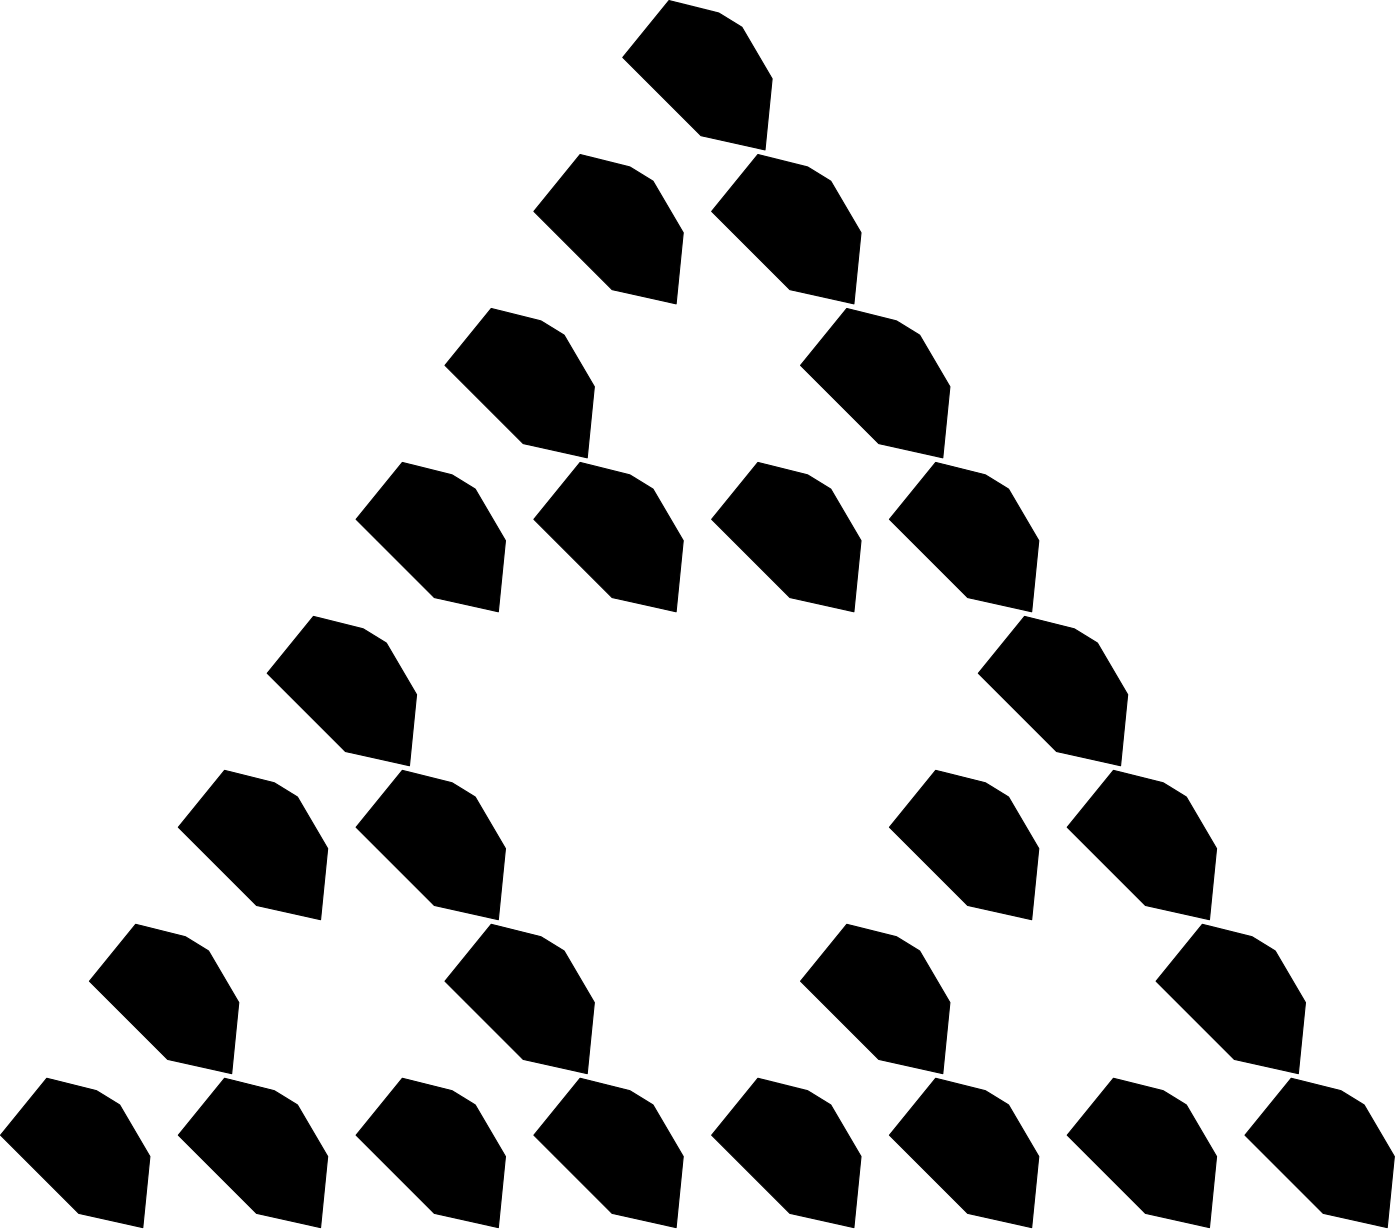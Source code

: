 <?xml version="1.0"?>
<!DOCTYPE ipe SYSTEM "ipe.dtd">
<ipe version="70212" creator="svgtoipe 20240516">
<ipestyle>
<layout paper="526 465" frame="526 465" origin="0 0" crop="no"/>
<opacity name="10%" value="0.10"/>
<opacity name="20%" value="0.20"/>
<opacity name="30%" value="0.30"/>
<opacity name="40%" value="0.40"/>
<opacity name="50%" value="0.50"/>
<opacity name="60%" value="0.60"/>
<opacity name="70%" value="0.70"/>
<opacity name="80%" value="0.80"/>
<opacity name="90%" value="0.90"/>
<pathstyle cap="0" join="0" fillrule="wind"/>
</ipestyle>
<page>
<group matrix="1 0 0 -1 -377 593">
<path stroke="0 0 0" fill="0 0 0" join="1">
664.32 193.821 m
641.28 188.701 l
613.12 160.541 l
629.76 140.061 l
647.68 144.541 l
656 149.661 l
666.88 168.221 l
h
</path>
<path stroke="0 0 0" fill="0 0 0" join="1">
792.32 415.523 m
769.28 410.403 l
741.12 382.243 l
757.76 361.763 l
775.68 366.243 l
784 371.363 l
794.88 389.923 l
h
</path>
<path stroke="0 0 0" fill="0 0 0" join="1">
536.32 415.523 m
513.28 410.403 l
485.12 382.243 l
501.76 361.763 l
519.68 366.243 l
528 371.363 l
538.88 389.923 l
h
</path>
<path stroke="0 0 0" fill="0 0 0" join="1">
728.32 304.672 m
705.28 299.552 l
677.12 271.392 l
693.76 250.912 l
711.68 255.392 l
720 260.512 l
730.88 279.072 l
h
</path>
<path stroke="0 0 0" fill="0 0 0" join="1">
856.32 526.374 m
833.28 521.254 l
805.12 493.094 l
821.76 472.614 l
839.68 477.094 l
848 482.214 l
858.88 500.774 l
h
</path>
<path stroke="0 0 0" fill="0 0 0" join="1">
600.32 526.374 m
577.28 521.254 l
549.12 493.094 l
565.76 472.614 l
583.68 477.094 l
592 482.214 l
602.88 500.774 l
h
</path>
<path stroke="0 0 0" fill="0 0 0" join="1">
600.32 304.672 m
577.28 299.552 l
549.12 271.392 l
565.76 250.912 l
583.68 255.392 l
592 260.512 l
602.88 279.072 l
h
</path>
<path stroke="0 0 0" fill="0 0 0" join="1">
728.32 526.374 m
705.28 521.254 l
677.12 493.094 l
693.76 472.614 l
711.68 477.094 l
720 482.214 l
730.88 500.774 l
h
</path>
<path stroke="0 0 0" fill="0 0 0" join="1">
472.32 526.374 m
449.28 521.254 l
421.12 493.094 l
437.76 472.614 l
455.68 477.094 l
464 482.214 l
474.88 500.774 l
h
</path>
<path stroke="0 0 0" fill="0 0 0" join="1">
696.32 249.246 m
673.28 244.126 l
645.12 215.966 l
661.76 195.486 l
679.68 199.966 l
688 205.086 l
698.88 223.646 l
h
</path>
<path stroke="0 0 0" fill="0 0 0" join="1">
824.32 470.949 m
801.28 465.829 l
773.12 437.669 l
789.76 417.189 l
807.68 421.669 l
816 426.789 l
826.88 445.349 l
h
</path>
<path stroke="0 0 0" fill="0 0 0" join="1">
568.32 470.949 m
545.28 465.829 l
517.12 437.669 l
533.76 417.189 l
551.68 421.669 l
560 426.789 l
570.88 445.349 l
h
</path>
<path stroke="0 0 0" fill="0 0 0" join="1">
760.32 360.097 m
737.28 354.977 l
709.12 326.817 l
725.76 306.337 l
743.68 310.817 l
752 315.937 l
762.88 334.497 l
h
</path>
<path stroke="0 0 0" fill="0 0 0" join="1">
888.32 581.8 m
865.28 576.68 l
837.12 548.52 l
853.76 528.04 l
871.68 532.52 l
880 537.64 l
890.88 556.2 l
h
</path>
<path stroke="0 0 0" fill="0 0 0" join="1">
632.32 581.8 m
609.28 576.68 l
581.12 548.52 l
597.76 528.04 l
615.68 532.52 l
624 537.64 l
634.88 556.2 l
h
</path>
<path stroke="0 0 0" fill="0 0 0" join="1">
632.32 360.097 m
609.28 354.977 l
581.12 326.817 l
597.76 306.337 l
615.68 310.817 l
624 315.937 l
634.88 334.497 l
h
</path>
<path stroke="0 0 0" fill="0 0 0" join="1">
760.32 581.8 m
737.28 576.68 l
709.12 548.52 l
725.76 528.04 l
743.68 532.52 l
752 537.64 l
762.88 556.2 l
h
</path>
<path stroke="0 0 0" fill="0 0 0" join="1">
504.32 581.8 m
481.28 576.68 l
453.12 548.52 l
469.76 528.04 l
487.68 532.52 l
496 537.64 l
506.88 556.2 l
h
</path>
<path stroke="0 0 0" fill="0 0 0" join="1">
632.32 249.246 m
609.28 244.126 l
581.12 215.966 l
597.76 195.486 l
615.68 199.966 l
624 205.086 l
634.88 223.646 l
h
</path>
<path stroke="0 0 0" fill="0 0 0" join="1">
760.32 470.949 m
737.28 465.829 l
709.12 437.669 l
725.76 417.189 l
743.68 421.669 l
752 426.789 l
762.88 445.349 l
h
</path>
<path stroke="0 0 0" fill="0 0 0" join="1">
504.32 470.949 m
481.28 465.829 l
453.12 437.669 l
469.76 417.189 l
487.68 421.669 l
496 426.789 l
506.88 445.349 l
h
</path>
<path stroke="0 0 0" fill="0 0 0" join="1">
696.32 360.097 m
673.28 354.977 l
645.12 326.817 l
661.76 306.337 l
679.68 310.817 l
688 315.937 l
698.88 334.497 l
h
</path>
<path stroke="0 0 0" fill="0 0 0" join="1">
824.32 581.8 m
801.28 576.68 l
773.12 548.52 l
789.76 528.04 l
807.68 532.52 l
816 537.64 l
826.88 556.2 l
h
</path>
<path stroke="0 0 0" fill="0 0 0" join="1">
568.32 581.8 m
545.28 576.68 l
517.12 548.52 l
533.76 528.04 l
551.68 532.52 l
560 537.64 l
570.88 556.2 l
h
</path>
<path stroke="0 0 0" fill="0 0 0" join="1">
568.32 360.097 m
545.28 354.977 l
517.12 326.817 l
533.76 306.337 l
551.68 310.817 l
560 315.937 l
570.88 334.497 l
h
</path>
<path stroke="0 0 0" fill="0 0 0" join="1">
696.32 581.8 m
673.28 576.68 l
645.12 548.52 l
661.76 528.04 l
679.68 532.52 l
688 537.64 l
698.88 556.2 l
h
</path>
<path stroke="0 0 0" fill="0 0 0" join="1">
440.32 581.8 m
417.28 576.68 l
389.12 548.52 l
405.76 528.04 l
423.68 532.52 l
432 537.64 l
442.88 556.2 l
h
</path>
</group>
</page>
</ipe>

